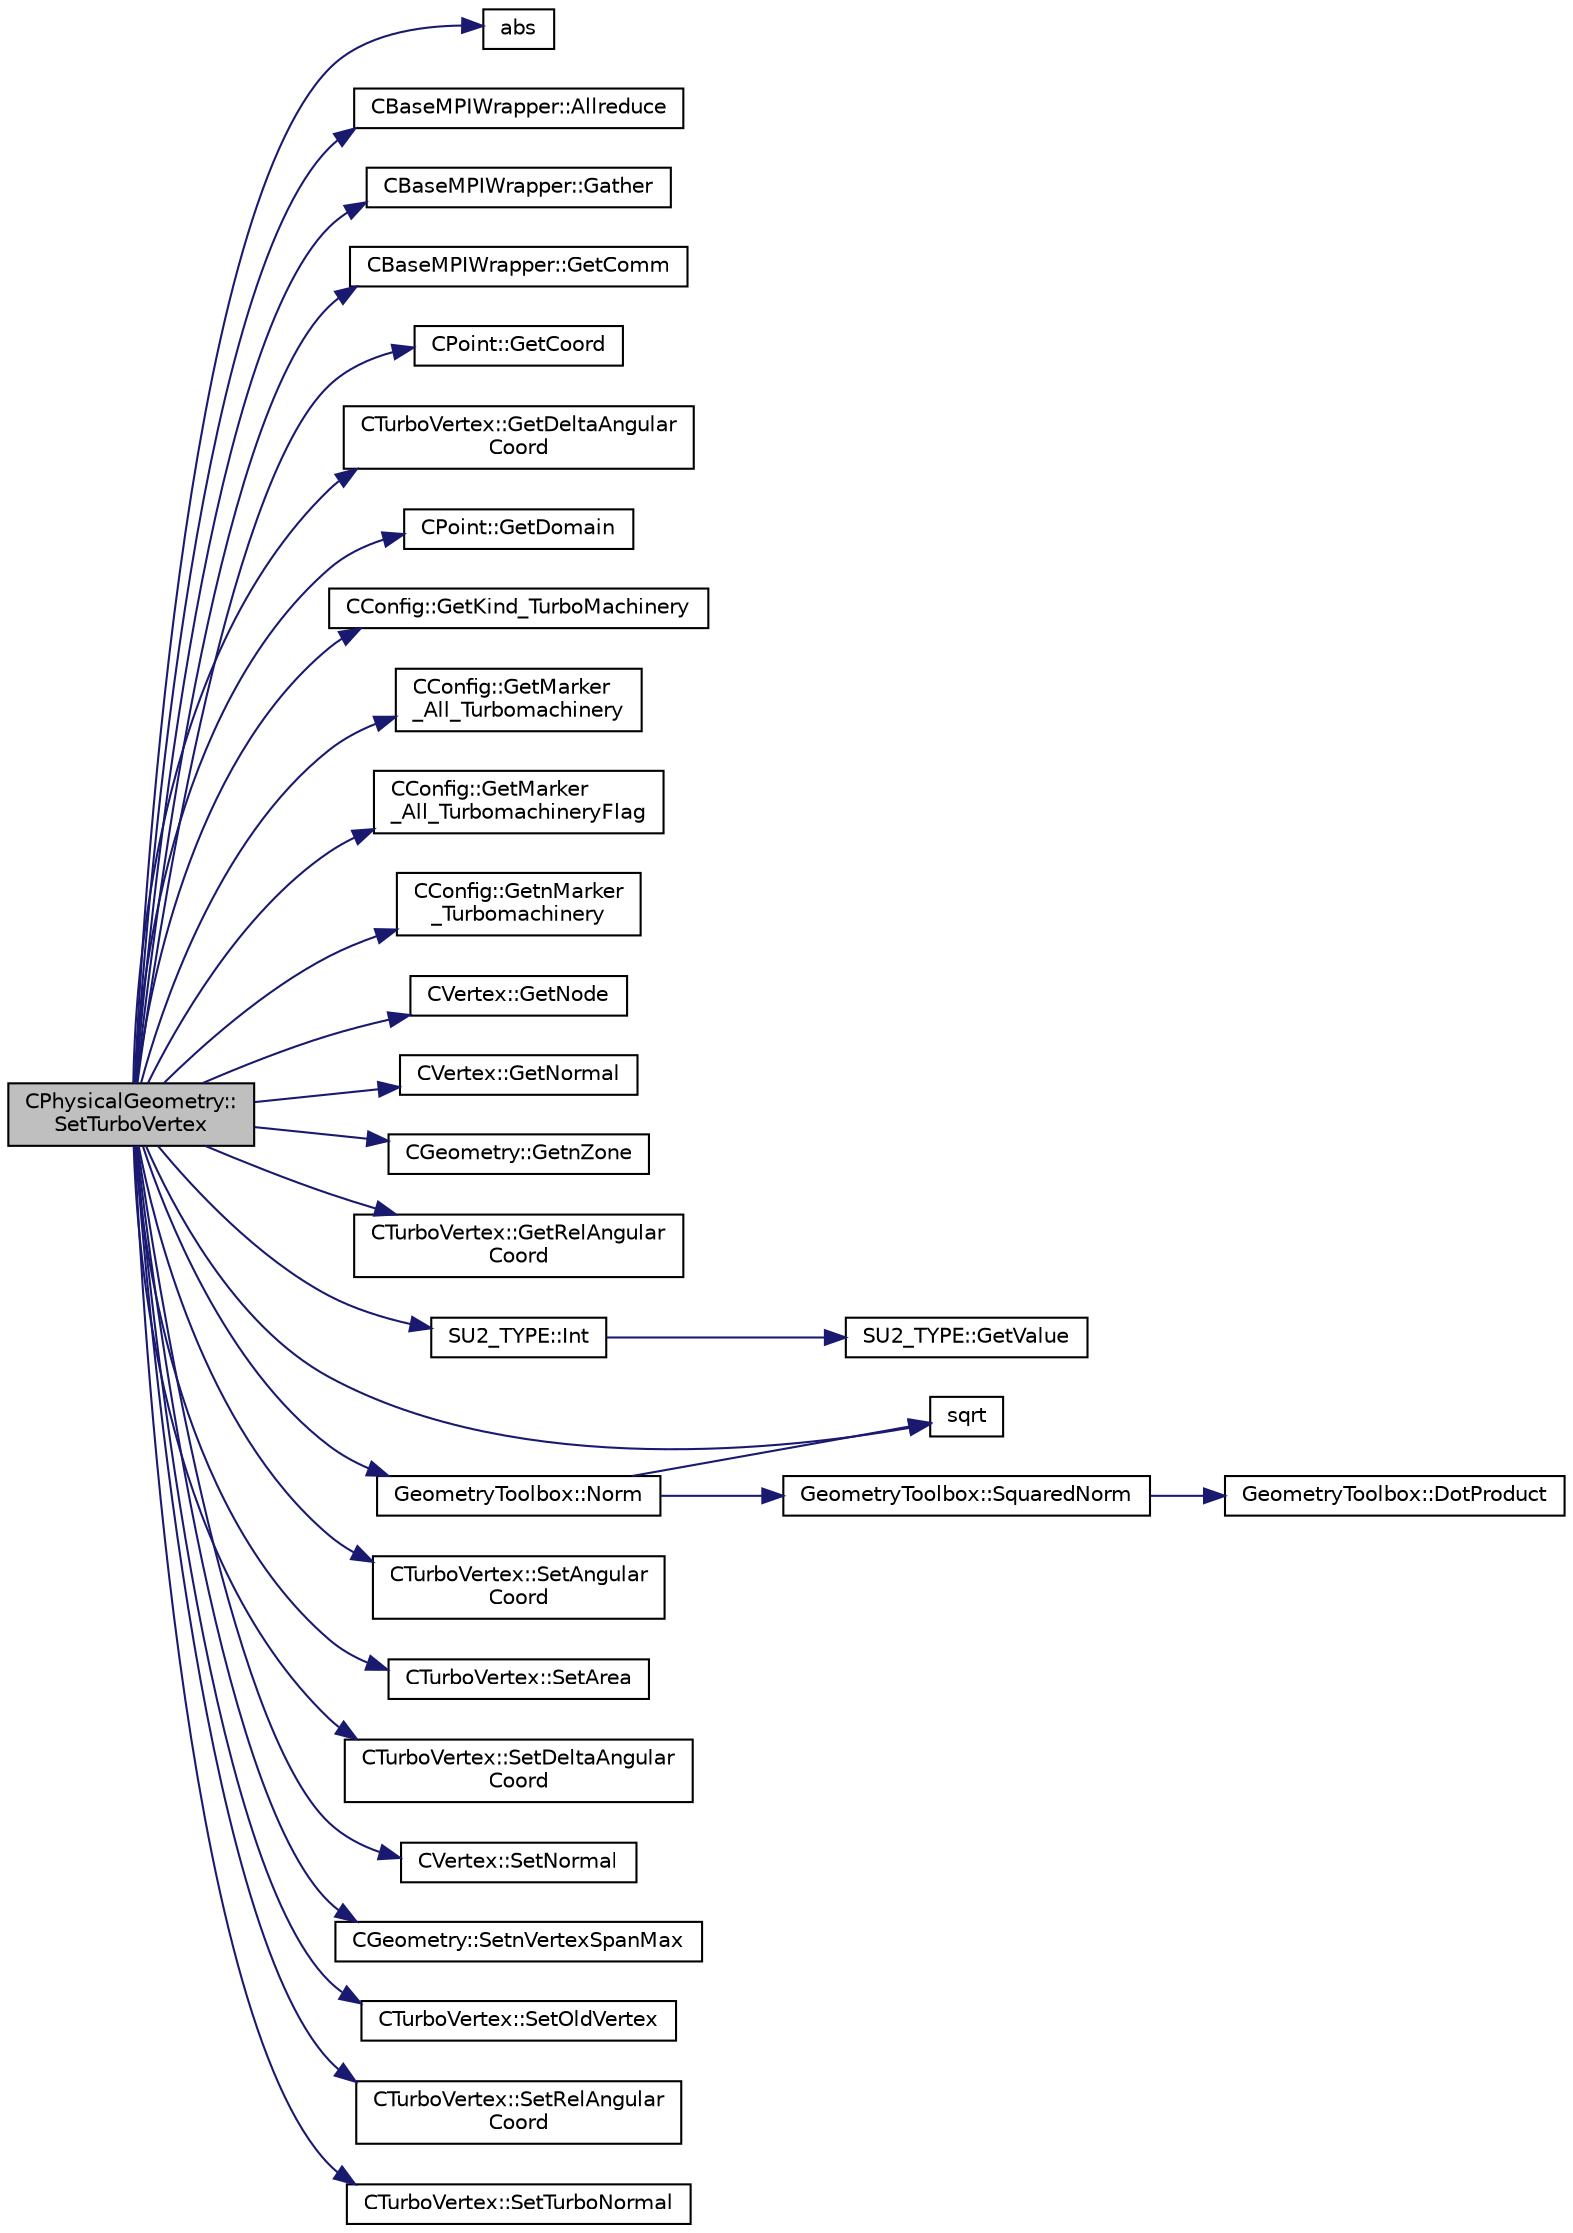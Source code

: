 digraph "CPhysicalGeometry::SetTurboVertex"
{
 // LATEX_PDF_SIZE
  edge [fontname="Helvetica",fontsize="10",labelfontname="Helvetica",labelfontsize="10"];
  node [fontname="Helvetica",fontsize="10",shape=record];
  rankdir="LR";
  Node1 [label="CPhysicalGeometry::\lSetTurboVertex",height=0.2,width=0.4,color="black", fillcolor="grey75", style="filled", fontcolor="black",tooltip="Set turbo boundary vertex."];
  Node1 -> Node2 [color="midnightblue",fontsize="10",style="solid",fontname="Helvetica"];
  Node2 [label="abs",height=0.2,width=0.4,color="black", fillcolor="white", style="filled",URL="$group__SIMD.html#gaf7650d08e2a58ed700276ddc70f72f96",tooltip=" "];
  Node1 -> Node3 [color="midnightblue",fontsize="10",style="solid",fontname="Helvetica"];
  Node3 [label="CBaseMPIWrapper::Allreduce",height=0.2,width=0.4,color="black", fillcolor="white", style="filled",URL="$classCBaseMPIWrapper.html#a381d4b3738c09d92ee1ae9f89715b541",tooltip=" "];
  Node1 -> Node4 [color="midnightblue",fontsize="10",style="solid",fontname="Helvetica"];
  Node4 [label="CBaseMPIWrapper::Gather",height=0.2,width=0.4,color="black", fillcolor="white", style="filled",URL="$classCBaseMPIWrapper.html#a15eaf7d952aeee1b381a8b548be9403f",tooltip=" "];
  Node1 -> Node5 [color="midnightblue",fontsize="10",style="solid",fontname="Helvetica"];
  Node5 [label="CBaseMPIWrapper::GetComm",height=0.2,width=0.4,color="black", fillcolor="white", style="filled",URL="$classCBaseMPIWrapper.html#a8154391fc3522954802889d81d4ef5da",tooltip=" "];
  Node1 -> Node6 [color="midnightblue",fontsize="10",style="solid",fontname="Helvetica"];
  Node6 [label="CPoint::GetCoord",height=0.2,width=0.4,color="black", fillcolor="white", style="filled",URL="$classCPoint.html#ab16c29dd03911529cd73bf467c313179",tooltip="Get the coordinates dor the control volume."];
  Node1 -> Node7 [color="midnightblue",fontsize="10",style="solid",fontname="Helvetica"];
  Node7 [label="CTurboVertex::GetDeltaAngular\lCoord",height=0.2,width=0.4,color="black", fillcolor="white", style="filled",URL="$classCTurboVertex.html#ad268f8559fa5e8ef8bfa391ee0181a01",tooltip="get angular coord."];
  Node1 -> Node8 [color="midnightblue",fontsize="10",style="solid",fontname="Helvetica"];
  Node8 [label="CPoint::GetDomain",height=0.2,width=0.4,color="black", fillcolor="white", style="filled",URL="$classCPoint.html#aa58a27b602e47ddcad22ae74a5c6bc81",tooltip="For parallel computation, its indicates if a point must be computed or not."];
  Node1 -> Node9 [color="midnightblue",fontsize="10",style="solid",fontname="Helvetica"];
  Node9 [label="CConfig::GetKind_TurboMachinery",height=0.2,width=0.4,color="black", fillcolor="white", style="filled",URL="$classCConfig.html#a7db52bbbe61cb8c4dec3a40c0329aea5",tooltip="Get the kind of turbomachinery architecture."];
  Node1 -> Node10 [color="midnightblue",fontsize="10",style="solid",fontname="Helvetica"];
  Node10 [label="CConfig::GetMarker\l_All_Turbomachinery",height=0.2,width=0.4,color="black", fillcolor="white", style="filled",URL="$classCConfig.html#a489191993251fecdfec09e65446b2fa3",tooltip="Get the Turbomachinery information for a marker val_marker."];
  Node1 -> Node11 [color="midnightblue",fontsize="10",style="solid",fontname="Helvetica"];
  Node11 [label="CConfig::GetMarker\l_All_TurbomachineryFlag",height=0.2,width=0.4,color="black", fillcolor="white", style="filled",URL="$classCConfig.html#ae92ecce81d1a01aff7bb2df3c525f61c",tooltip="Get the Turbomachinery flag information for a marker val_marker."];
  Node1 -> Node12 [color="midnightblue",fontsize="10",style="solid",fontname="Helvetica"];
  Node12 [label="CConfig::GetnMarker\l_Turbomachinery",height=0.2,width=0.4,color="black", fillcolor="white", style="filled",URL="$classCConfig.html#a2caf35ccfb5e2b96bd5f53054c42fee6",tooltip="number Turbomachinery performance option specified from config file."];
  Node1 -> Node13 [color="midnightblue",fontsize="10",style="solid",fontname="Helvetica"];
  Node13 [label="CVertex::GetNode",height=0.2,width=0.4,color="black", fillcolor="white", style="filled",URL="$classCVertex.html#ad568da06e7191358d3a09a1bee71cdb5",tooltip="Get the node of the vertex."];
  Node1 -> Node14 [color="midnightblue",fontsize="10",style="solid",fontname="Helvetica"];
  Node14 [label="CVertex::GetNormal",height=0.2,width=0.4,color="black", fillcolor="white", style="filled",URL="$classCVertex.html#a57cacfe764770e6c0e54c278cb584f7c",tooltip="Copy the the normal vector of a face."];
  Node1 -> Node15 [color="midnightblue",fontsize="10",style="solid",fontname="Helvetica"];
  Node15 [label="CGeometry::GetnZone",height=0.2,width=0.4,color="black", fillcolor="white", style="filled",URL="$classCGeometry.html#a83adc5e529673587c0aae63212262c31",tooltip="Get number of zones."];
  Node1 -> Node16 [color="midnightblue",fontsize="10",style="solid",fontname="Helvetica"];
  Node16 [label="CTurboVertex::GetRelAngular\lCoord",height=0.2,width=0.4,color="black", fillcolor="white", style="filled",URL="$classCTurboVertex.html#a0f3acfdff36d602098c0039f01a578b5",tooltip="get angular coord."];
  Node1 -> Node17 [color="midnightblue",fontsize="10",style="solid",fontname="Helvetica"];
  Node17 [label="SU2_TYPE::Int",height=0.2,width=0.4,color="black", fillcolor="white", style="filled",URL="$namespaceSU2__TYPE.html#a6b48817766d8a6486caa2807a52f6bae",tooltip="Casts the primitive value to int (uses GetValue, already implemented for each type)."];
  Node17 -> Node18 [color="midnightblue",fontsize="10",style="solid",fontname="Helvetica"];
  Node18 [label="SU2_TYPE::GetValue",height=0.2,width=0.4,color="black", fillcolor="white", style="filled",URL="$namespaceSU2__TYPE.html#adf52a59d6f4e578f7915ec9abbf7cb22",tooltip="Get the (primitive) value of the datatype (needs to be specialized for active types)."];
  Node1 -> Node19 [color="midnightblue",fontsize="10",style="solid",fontname="Helvetica"];
  Node19 [label="GeometryToolbox::Norm",height=0.2,width=0.4,color="black", fillcolor="white", style="filled",URL="$group__GeometryToolbox.html#gad8b24e50333c9a8378f7abf18222f36a",tooltip=" "];
  Node19 -> Node20 [color="midnightblue",fontsize="10",style="solid",fontname="Helvetica"];
  Node20 [label="sqrt",height=0.2,width=0.4,color="black", fillcolor="white", style="filled",URL="$group__SIMD.html#ga54a1925ab40fb4249ea255072520de35",tooltip=" "];
  Node19 -> Node21 [color="midnightblue",fontsize="10",style="solid",fontname="Helvetica"];
  Node21 [label="GeometryToolbox::SquaredNorm",height=0.2,width=0.4,color="black", fillcolor="white", style="filled",URL="$group__GeometryToolbox.html#ga98c9b9314cc6352c9bba49b8cfb4b056",tooltip=" "];
  Node21 -> Node22 [color="midnightblue",fontsize="10",style="solid",fontname="Helvetica"];
  Node22 [label="GeometryToolbox::DotProduct",height=0.2,width=0.4,color="black", fillcolor="white", style="filled",URL="$group__GeometryToolbox.html#ga7ec3e1e20fab73dbf0159fe38492cc89",tooltip=" "];
  Node1 -> Node23 [color="midnightblue",fontsize="10",style="solid",fontname="Helvetica"];
  Node23 [label="CTurboVertex::SetAngular\lCoord",height=0.2,width=0.4,color="black", fillcolor="white", style="filled",URL="$classCTurboVertex.html#a267a13ece76902b033dfc9ea8fd19949",tooltip="set angular coord."];
  Node1 -> Node24 [color="midnightblue",fontsize="10",style="solid",fontname="Helvetica"];
  Node24 [label="CTurboVertex::SetArea",height=0.2,width=0.4,color="black", fillcolor="white", style="filled",URL="$classCTurboVertex.html#a180b0b002150c9ab7c2fe3646a645d64",tooltip="set face Area."];
  Node1 -> Node25 [color="midnightblue",fontsize="10",style="solid",fontname="Helvetica"];
  Node25 [label="CTurboVertex::SetDeltaAngular\lCoord",height=0.2,width=0.4,color="black", fillcolor="white", style="filled",URL="$classCTurboVertex.html#adf1445d6716e8b31365174cb424a6015",tooltip="set angular coord."];
  Node1 -> Node26 [color="midnightblue",fontsize="10",style="solid",fontname="Helvetica"];
  Node26 [label="CVertex::SetNormal",height=0.2,width=0.4,color="black", fillcolor="white", style="filled",URL="$classCVertex.html#a039f21725b5b114067a50f743e7b0c89",tooltip="Set the normal vector."];
  Node1 -> Node27 [color="midnightblue",fontsize="10",style="solid",fontname="Helvetica"];
  Node27 [label="CGeometry::SetnVertexSpanMax",height=0.2,width=0.4,color="black", fillcolor="white", style="filled",URL="$classCGeometry.html#aca15abdf8699ca7c8963ae7eabb7995c",tooltip="Get number of vertices."];
  Node1 -> Node28 [color="midnightblue",fontsize="10",style="solid",fontname="Helvetica"];
  Node28 [label="CTurboVertex::SetOldVertex",height=0.2,width=0.4,color="black", fillcolor="white", style="filled",URL="$classCTurboVertex.html#a23b988ffa4788de44d5e40493f723b75",tooltip="set vertex value not ordered."];
  Node1 -> Node29 [color="midnightblue",fontsize="10",style="solid",fontname="Helvetica"];
  Node29 [label="CTurboVertex::SetRelAngular\lCoord",height=0.2,width=0.4,color="black", fillcolor="white", style="filled",URL="$classCTurboVertex.html#ae4fe83c43a7589c946dca00ff663aa87",tooltip="set angular coord."];
  Node1 -> Node30 [color="midnightblue",fontsize="10",style="solid",fontname="Helvetica"];
  Node30 [label="CTurboVertex::SetTurboNormal",height=0.2,width=0.4,color="black", fillcolor="white", style="filled",URL="$classCTurboVertex.html#ac664f74a38323b2be806b196b9e967c6",tooltip="set Normal in the turbomachinery frame of reference."];
  Node1 -> Node20 [color="midnightblue",fontsize="10",style="solid",fontname="Helvetica"];
}

